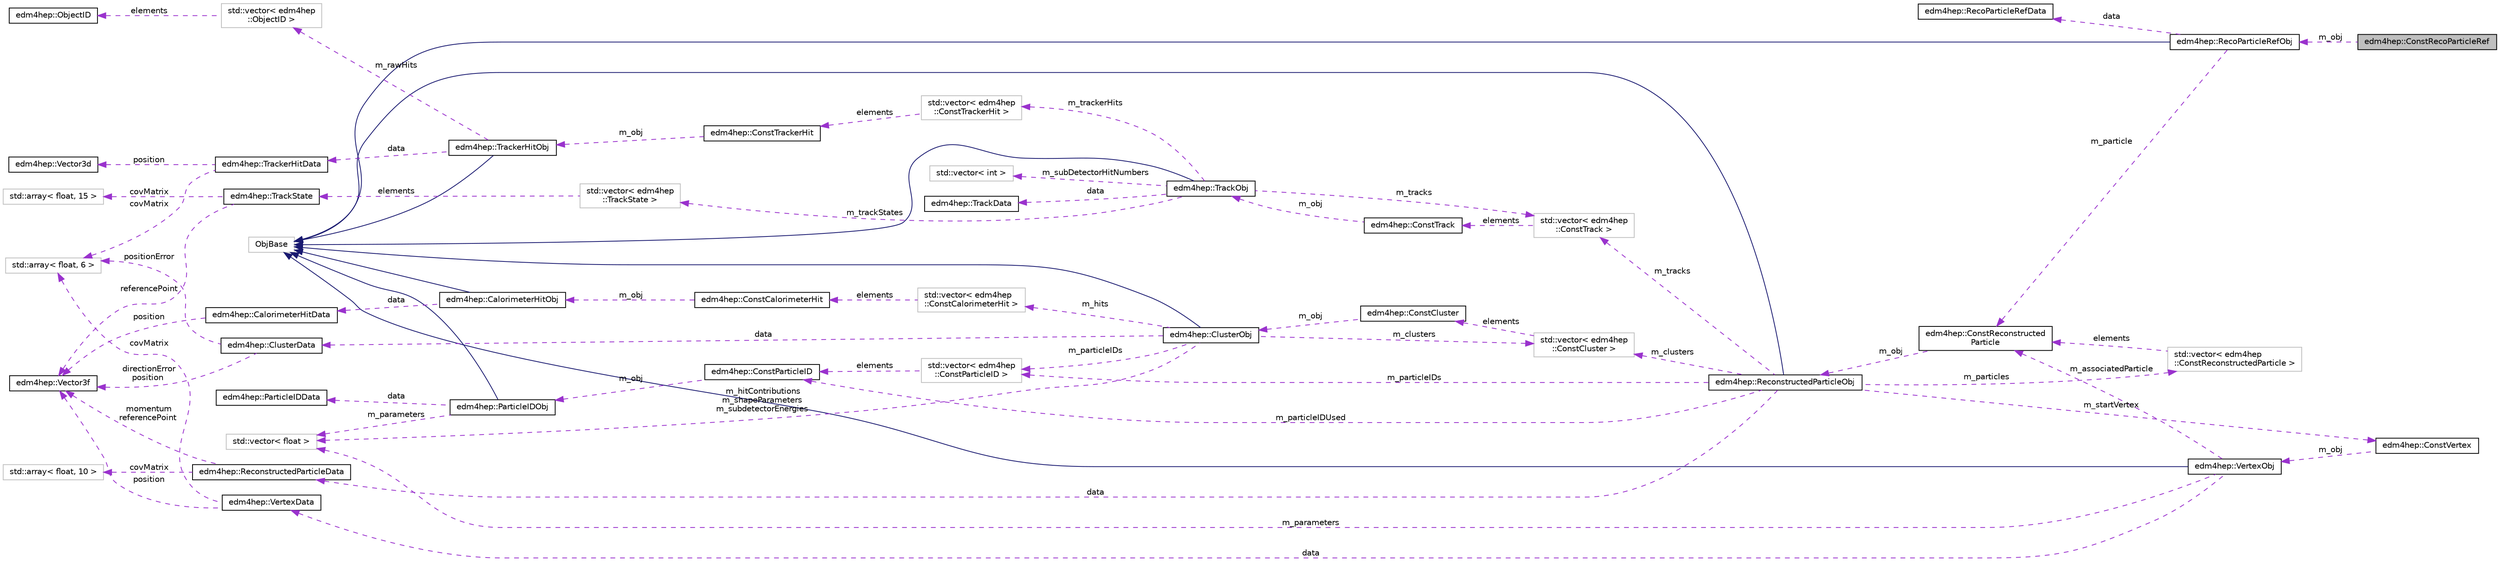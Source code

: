 digraph "edm4hep::ConstRecoParticleRef"
{
 // LATEX_PDF_SIZE
  edge [fontname="Helvetica",fontsize="10",labelfontname="Helvetica",labelfontsize="10"];
  node [fontname="Helvetica",fontsize="10",shape=record];
  rankdir="LR";
  Node1 [label="edm4hep::ConstRecoParticleRef",height=0.2,width=0.4,color="black", fillcolor="grey75", style="filled", fontcolor="black",tooltip="Used to get a subset of reconstructed particles from a collection (or many collections)"];
  Node2 -> Node1 [dir="back",color="darkorchid3",fontsize="10",style="dashed",label=" m_obj" ,fontname="Helvetica"];
  Node2 [label="edm4hep::RecoParticleRefObj",height=0.2,width=0.4,color="black", fillcolor="white", style="filled",URL="$classedm4hep_1_1_reco_particle_ref_obj.html",tooltip=" "];
  Node3 -> Node2 [dir="back",color="midnightblue",fontsize="10",style="solid",fontname="Helvetica"];
  Node3 [label="ObjBase",height=0.2,width=0.4,color="grey75", fillcolor="white", style="filled",tooltip=" "];
  Node4 -> Node2 [dir="back",color="darkorchid3",fontsize="10",style="dashed",label=" m_particle" ,fontname="Helvetica"];
  Node4 [label="edm4hep::ConstReconstructed\lParticle",height=0.2,width=0.4,color="black", fillcolor="white", style="filled",URL="$classedm4hep_1_1_const_reconstructed_particle.html",tooltip="Reconstructed Particle."];
  Node5 -> Node4 [dir="back",color="darkorchid3",fontsize="10",style="dashed",label=" m_obj" ,fontname="Helvetica"];
  Node5 [label="edm4hep::ReconstructedParticleObj",height=0.2,width=0.4,color="black", fillcolor="white", style="filled",URL="$classedm4hep_1_1_reconstructed_particle_obj.html",tooltip=" "];
  Node3 -> Node5 [dir="back",color="midnightblue",fontsize="10",style="solid",fontname="Helvetica"];
  Node6 -> Node5 [dir="back",color="darkorchid3",fontsize="10",style="dashed",label=" m_clusters" ,fontname="Helvetica"];
  Node6 [label="std::vector\< edm4hep\l::ConstCluster \>",height=0.2,width=0.4,color="grey75", fillcolor="white", style="filled",tooltip=" "];
  Node7 -> Node6 [dir="back",color="darkorchid3",fontsize="10",style="dashed",label=" elements" ,fontname="Helvetica"];
  Node7 [label="edm4hep::ConstCluster",height=0.2,width=0.4,color="black", fillcolor="white", style="filled",URL="$classedm4hep_1_1_const_cluster.html",tooltip="Calorimeter Hit Cluster."];
  Node8 -> Node7 [dir="back",color="darkorchid3",fontsize="10",style="dashed",label=" m_obj" ,fontname="Helvetica"];
  Node8 [label="edm4hep::ClusterObj",height=0.2,width=0.4,color="black", fillcolor="white", style="filled",URL="$classedm4hep_1_1_cluster_obj.html",tooltip=" "];
  Node3 -> Node8 [dir="back",color="midnightblue",fontsize="10",style="solid",fontname="Helvetica"];
  Node6 -> Node8 [dir="back",color="darkorchid3",fontsize="10",style="dashed",label=" m_clusters" ,fontname="Helvetica"];
  Node9 -> Node8 [dir="back",color="darkorchid3",fontsize="10",style="dashed",label=" m_particleIDs" ,fontname="Helvetica"];
  Node9 [label="std::vector\< edm4hep\l::ConstParticleID \>",height=0.2,width=0.4,color="grey75", fillcolor="white", style="filled",tooltip=" "];
  Node10 -> Node9 [dir="back",color="darkorchid3",fontsize="10",style="dashed",label=" elements" ,fontname="Helvetica"];
  Node10 [label="edm4hep::ConstParticleID",height=0.2,width=0.4,color="black", fillcolor="white", style="filled",URL="$classedm4hep_1_1_const_particle_i_d.html",tooltip="ParticleID."];
  Node11 -> Node10 [dir="back",color="darkorchid3",fontsize="10",style="dashed",label=" m_obj" ,fontname="Helvetica"];
  Node11 [label="edm4hep::ParticleIDObj",height=0.2,width=0.4,color="black", fillcolor="white", style="filled",URL="$classedm4hep_1_1_particle_i_d_obj.html",tooltip=" "];
  Node3 -> Node11 [dir="back",color="midnightblue",fontsize="10",style="solid",fontname="Helvetica"];
  Node12 -> Node11 [dir="back",color="darkorchid3",fontsize="10",style="dashed",label=" data" ,fontname="Helvetica"];
  Node12 [label="edm4hep::ParticleIDData",height=0.2,width=0.4,color="black", fillcolor="white", style="filled",URL="$classedm4hep_1_1_particle_i_d_data.html",tooltip="ParticleID."];
  Node13 -> Node11 [dir="back",color="darkorchid3",fontsize="10",style="dashed",label=" m_parameters" ,fontname="Helvetica"];
  Node13 [label="std::vector\< float \>",height=0.2,width=0.4,color="grey75", fillcolor="white", style="filled",tooltip=" "];
  Node14 -> Node8 [dir="back",color="darkorchid3",fontsize="10",style="dashed",label=" m_hits" ,fontname="Helvetica"];
  Node14 [label="std::vector\< edm4hep\l::ConstCalorimeterHit \>",height=0.2,width=0.4,color="grey75", fillcolor="white", style="filled",tooltip=" "];
  Node15 -> Node14 [dir="back",color="darkorchid3",fontsize="10",style="dashed",label=" elements" ,fontname="Helvetica"];
  Node15 [label="edm4hep::ConstCalorimeterHit",height=0.2,width=0.4,color="black", fillcolor="white", style="filled",URL="$classedm4hep_1_1_const_calorimeter_hit.html",tooltip="Calorimeter hit."];
  Node16 -> Node15 [dir="back",color="darkorchid3",fontsize="10",style="dashed",label=" m_obj" ,fontname="Helvetica"];
  Node16 [label="edm4hep::CalorimeterHitObj",height=0.2,width=0.4,color="black", fillcolor="white", style="filled",URL="$classedm4hep_1_1_calorimeter_hit_obj.html",tooltip=" "];
  Node3 -> Node16 [dir="back",color="midnightblue",fontsize="10",style="solid",fontname="Helvetica"];
  Node17 -> Node16 [dir="back",color="darkorchid3",fontsize="10",style="dashed",label=" data" ,fontname="Helvetica"];
  Node17 [label="edm4hep::CalorimeterHitData",height=0.2,width=0.4,color="black", fillcolor="white", style="filled",URL="$classedm4hep_1_1_calorimeter_hit_data.html",tooltip="Calorimeter hit."];
  Node18 -> Node17 [dir="back",color="darkorchid3",fontsize="10",style="dashed",label=" position" ,fontname="Helvetica"];
  Node18 [label="edm4hep::Vector3f",height=0.2,width=0.4,color="black", fillcolor="white", style="filled",URL="$classedm4hep_1_1_vector3f.html",tooltip=" "];
  Node13 -> Node8 [dir="back",color="darkorchid3",fontsize="10",style="dashed",label=" m_hitContributions\nm_shapeParameters\nm_subdetectorEnergies" ,fontname="Helvetica"];
  Node19 -> Node8 [dir="back",color="darkorchid3",fontsize="10",style="dashed",label=" data" ,fontname="Helvetica"];
  Node19 [label="edm4hep::ClusterData",height=0.2,width=0.4,color="black", fillcolor="white", style="filled",URL="$classedm4hep_1_1_cluster_data.html",tooltip="Calorimeter Hit Cluster."];
  Node20 -> Node19 [dir="back",color="darkorchid3",fontsize="10",style="dashed",label=" positionError" ,fontname="Helvetica"];
  Node20 [label="std::array\< float, 6 \>",height=0.2,width=0.4,color="grey75", fillcolor="white", style="filled",tooltip=" "];
  Node18 -> Node19 [dir="back",color="darkorchid3",fontsize="10",style="dashed",label=" directionError\nposition" ,fontname="Helvetica"];
  Node9 -> Node5 [dir="back",color="darkorchid3",fontsize="10",style="dashed",label=" m_particleIDs" ,fontname="Helvetica"];
  Node21 -> Node5 [dir="back",color="darkorchid3",fontsize="10",style="dashed",label=" m_tracks" ,fontname="Helvetica"];
  Node21 [label="std::vector\< edm4hep\l::ConstTrack \>",height=0.2,width=0.4,color="grey75", fillcolor="white", style="filled",tooltip=" "];
  Node22 -> Node21 [dir="back",color="darkorchid3",fontsize="10",style="dashed",label=" elements" ,fontname="Helvetica"];
  Node22 [label="edm4hep::ConstTrack",height=0.2,width=0.4,color="black", fillcolor="white", style="filled",URL="$classedm4hep_1_1_const_track.html",tooltip="Reconstructed track."];
  Node23 -> Node22 [dir="back",color="darkorchid3",fontsize="10",style="dashed",label=" m_obj" ,fontname="Helvetica"];
  Node23 [label="edm4hep::TrackObj",height=0.2,width=0.4,color="black", fillcolor="white", style="filled",URL="$classedm4hep_1_1_track_obj.html",tooltip=" "];
  Node3 -> Node23 [dir="back",color="midnightblue",fontsize="10",style="solid",fontname="Helvetica"];
  Node24 -> Node23 [dir="back",color="darkorchid3",fontsize="10",style="dashed",label=" m_trackStates" ,fontname="Helvetica"];
  Node24 [label="std::vector\< edm4hep\l::TrackState \>",height=0.2,width=0.4,color="grey75", fillcolor="white", style="filled",tooltip=" "];
  Node25 -> Node24 [dir="back",color="darkorchid3",fontsize="10",style="dashed",label=" elements" ,fontname="Helvetica"];
  Node25 [label="edm4hep::TrackState",height=0.2,width=0.4,color="black", fillcolor="white", style="filled",URL="$classedm4hep_1_1_track_state.html",tooltip=" "];
  Node26 -> Node25 [dir="back",color="darkorchid3",fontsize="10",style="dashed",label=" covMatrix" ,fontname="Helvetica"];
  Node26 [label="std::array\< float, 15 \>",height=0.2,width=0.4,color="grey75", fillcolor="white", style="filled",tooltip=" "];
  Node18 -> Node25 [dir="back",color="darkorchid3",fontsize="10",style="dashed",label=" referencePoint" ,fontname="Helvetica"];
  Node21 -> Node23 [dir="back",color="darkorchid3",fontsize="10",style="dashed",label=" m_tracks" ,fontname="Helvetica"];
  Node27 -> Node23 [dir="back",color="darkorchid3",fontsize="10",style="dashed",label=" m_trackerHits" ,fontname="Helvetica"];
  Node27 [label="std::vector\< edm4hep\l::ConstTrackerHit \>",height=0.2,width=0.4,color="grey75", fillcolor="white", style="filled",tooltip=" "];
  Node28 -> Node27 [dir="back",color="darkorchid3",fontsize="10",style="dashed",label=" elements" ,fontname="Helvetica"];
  Node28 [label="edm4hep::ConstTrackerHit",height=0.2,width=0.4,color="black", fillcolor="white", style="filled",URL="$classedm4hep_1_1_const_tracker_hit.html",tooltip="Tracker hit."];
  Node29 -> Node28 [dir="back",color="darkorchid3",fontsize="10",style="dashed",label=" m_obj" ,fontname="Helvetica"];
  Node29 [label="edm4hep::TrackerHitObj",height=0.2,width=0.4,color="black", fillcolor="white", style="filled",URL="$classedm4hep_1_1_tracker_hit_obj.html",tooltip=" "];
  Node3 -> Node29 [dir="back",color="midnightblue",fontsize="10",style="solid",fontname="Helvetica"];
  Node30 -> Node29 [dir="back",color="darkorchid3",fontsize="10",style="dashed",label=" m_rawHits" ,fontname="Helvetica"];
  Node30 [label="std::vector\< edm4hep\l::ObjectID \>",height=0.2,width=0.4,color="grey75", fillcolor="white", style="filled",tooltip=" "];
  Node31 -> Node30 [dir="back",color="darkorchid3",fontsize="10",style="dashed",label=" elements" ,fontname="Helvetica"];
  Node31 [label="edm4hep::ObjectID",height=0.2,width=0.4,color="black", fillcolor="white", style="filled",URL="$classedm4hep_1_1_object_i_d.html",tooltip=" "];
  Node32 -> Node29 [dir="back",color="darkorchid3",fontsize="10",style="dashed",label=" data" ,fontname="Helvetica"];
  Node32 [label="edm4hep::TrackerHitData",height=0.2,width=0.4,color="black", fillcolor="white", style="filled",URL="$classedm4hep_1_1_tracker_hit_data.html",tooltip="Tracker hit."];
  Node20 -> Node32 [dir="back",color="darkorchid3",fontsize="10",style="dashed",label=" covMatrix" ,fontname="Helvetica"];
  Node33 -> Node32 [dir="back",color="darkorchid3",fontsize="10",style="dashed",label=" position" ,fontname="Helvetica"];
  Node33 [label="edm4hep::Vector3d",height=0.2,width=0.4,color="black", fillcolor="white", style="filled",URL="$classedm4hep_1_1_vector3d.html",tooltip=" "];
  Node34 -> Node23 [dir="back",color="darkorchid3",fontsize="10",style="dashed",label=" m_subDetectorHitNumbers" ,fontname="Helvetica"];
  Node34 [label="std::vector\< int \>",height=0.2,width=0.4,color="grey75", fillcolor="white", style="filled",tooltip=" "];
  Node35 -> Node23 [dir="back",color="darkorchid3",fontsize="10",style="dashed",label=" data" ,fontname="Helvetica"];
  Node35 [label="edm4hep::TrackData",height=0.2,width=0.4,color="black", fillcolor="white", style="filled",URL="$classedm4hep_1_1_track_data.html",tooltip="Reconstructed track."];
  Node10 -> Node5 [dir="back",color="darkorchid3",fontsize="10",style="dashed",label=" m_particleIDUsed" ,fontname="Helvetica"];
  Node36 -> Node5 [dir="back",color="darkorchid3",fontsize="10",style="dashed",label=" m_particles" ,fontname="Helvetica"];
  Node36 [label="std::vector\< edm4hep\l::ConstReconstructedParticle \>",height=0.2,width=0.4,color="grey75", fillcolor="white", style="filled",tooltip=" "];
  Node4 -> Node36 [dir="back",color="darkorchid3",fontsize="10",style="dashed",label=" elements" ,fontname="Helvetica"];
  Node37 -> Node5 [dir="back",color="darkorchid3",fontsize="10",style="dashed",label=" data" ,fontname="Helvetica"];
  Node37 [label="edm4hep::ReconstructedParticleData",height=0.2,width=0.4,color="black", fillcolor="white", style="filled",URL="$classedm4hep_1_1_reconstructed_particle_data.html",tooltip="Reconstructed Particle."];
  Node38 -> Node37 [dir="back",color="darkorchid3",fontsize="10",style="dashed",label=" covMatrix" ,fontname="Helvetica"];
  Node38 [label="std::array\< float, 10 \>",height=0.2,width=0.4,color="grey75", fillcolor="white", style="filled",tooltip=" "];
  Node18 -> Node37 [dir="back",color="darkorchid3",fontsize="10",style="dashed",label=" momentum\nreferencePoint" ,fontname="Helvetica"];
  Node39 -> Node5 [dir="back",color="darkorchid3",fontsize="10",style="dashed",label=" m_startVertex" ,fontname="Helvetica"];
  Node39 [label="edm4hep::ConstVertex",height=0.2,width=0.4,color="black", fillcolor="white", style="filled",URL="$classedm4hep_1_1_const_vertex.html",tooltip="Vertex."];
  Node40 -> Node39 [dir="back",color="darkorchid3",fontsize="10",style="dashed",label=" m_obj" ,fontname="Helvetica"];
  Node40 [label="edm4hep::VertexObj",height=0.2,width=0.4,color="black", fillcolor="white", style="filled",URL="$classedm4hep_1_1_vertex_obj.html",tooltip=" "];
  Node3 -> Node40 [dir="back",color="midnightblue",fontsize="10",style="solid",fontname="Helvetica"];
  Node41 -> Node40 [dir="back",color="darkorchid3",fontsize="10",style="dashed",label=" data" ,fontname="Helvetica"];
  Node41 [label="edm4hep::VertexData",height=0.2,width=0.4,color="black", fillcolor="white", style="filled",URL="$classedm4hep_1_1_vertex_data.html",tooltip="Vertex."];
  Node20 -> Node41 [dir="back",color="darkorchid3",fontsize="10",style="dashed",label=" covMatrix" ,fontname="Helvetica"];
  Node18 -> Node41 [dir="back",color="darkorchid3",fontsize="10",style="dashed",label=" position" ,fontname="Helvetica"];
  Node4 -> Node40 [dir="back",color="darkorchid3",fontsize="10",style="dashed",label=" m_associatedParticle" ,fontname="Helvetica"];
  Node13 -> Node40 [dir="back",color="darkorchid3",fontsize="10",style="dashed",label=" m_parameters" ,fontname="Helvetica"];
  Node42 -> Node2 [dir="back",color="darkorchid3",fontsize="10",style="dashed",label=" data" ,fontname="Helvetica"];
  Node42 [label="edm4hep::RecoParticleRefData",height=0.2,width=0.4,color="black", fillcolor="white", style="filled",URL="$classedm4hep_1_1_reco_particle_ref_data.html",tooltip="Used to get a subset of reconstructed particles from a collection (or many collections)"];
}
